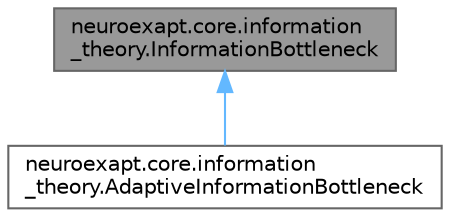 digraph "neuroexapt.core.information_theory.InformationBottleneck"
{
 // LATEX_PDF_SIZE
  bgcolor="transparent";
  edge [fontname=Helvetica,fontsize=10,labelfontname=Helvetica,labelfontsize=10];
  node [fontname=Helvetica,fontsize=10,shape=box,height=0.2,width=0.4];
  Node1 [id="Node000001",label="neuroexapt.core.information\l_theory.InformationBottleneck",height=0.2,width=0.4,color="gray40", fillcolor="grey60", style="filled", fontcolor="black",tooltip=" "];
  Node1 -> Node2 [id="edge1_Node000001_Node000002",dir="back",color="steelblue1",style="solid",tooltip=" "];
  Node2 [id="Node000002",label="neuroexapt.core.information\l_theory.AdaptiveInformationBottleneck",height=0.2,width=0.4,color="gray40", fillcolor="white", style="filled",URL="$classneuroexapt_1_1core_1_1information__theory_1_1AdaptiveInformationBottleneck.html",tooltip=" "];
}
